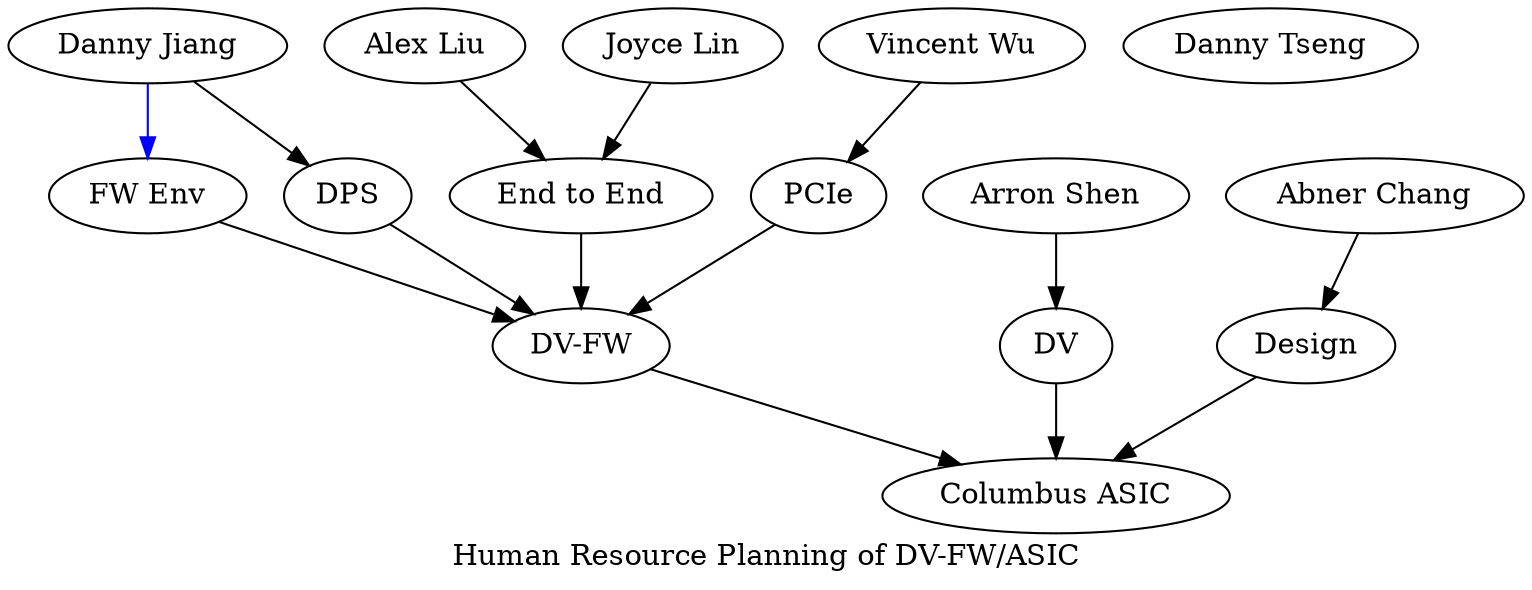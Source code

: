 digraph G {
    label = "Human Resource Planning of DV-FW/ASIC"
    "Danny Jiang" -> "FW Env" [color=blue];
    "Danny Jiang" -> DPS;
    "Alex Liu" -> "End to End";
    "Joyce Lin" -> "End to End";
    "Vincent Wu" -> PCIe;
    "DPS" -> "DV-FW";
    "End to End" -> "DV-FW";
    "FW Env" -> "DV-FW";
    PCIe -> "DV-FW";
    "DV-FW" -> "Columbus ASIC";
    "Danny Tseng";
    "Arron Shen" -> "DV" -> "Columbus ASIC";
    "Abner Chang" -> "Design" -> "Columbus ASIC";
}
